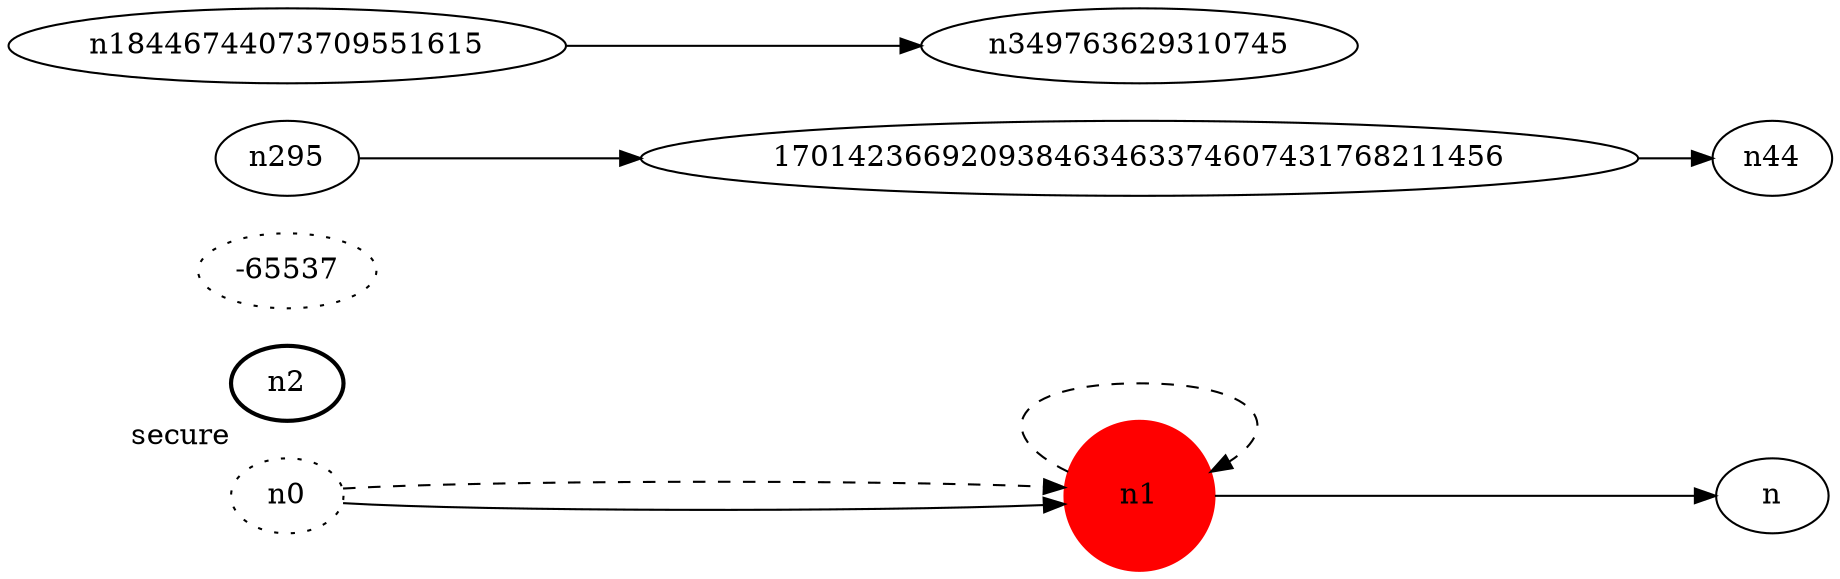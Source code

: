 digraph test5 {
	rankdir=LR;
	fontcolor=blue; /* c0; c1; c0 -- c1 */
	n0 [style=dotted, fillcolor="#123456"]; // c2; c3; c3 -- c3
	n1 [height=1, width=1, color=red, style=filled];
	n2 [style=bold, xlabel="secure"]; // c2; c3; c3 -- c3
	n1 [height=1, width=1, color=red, style=filled];
	n2 [style=bold, xlabel="secure"];
	n0 -> n1 -> n-65537[style=dotted, fillcolor="#123456"]; // c2; c3; c3 -- c3
	n1 [height=1, width=1, color=red, style=filled];
	n2 [style=bold, xlabel="secure"];
	n0 -> n1 -> n1[style=dashed];
	n295 -> 170142366920938463463374607431768211456 -> 󠀩n44;
	n18446744073709551615 -> n349763629310745;
}
